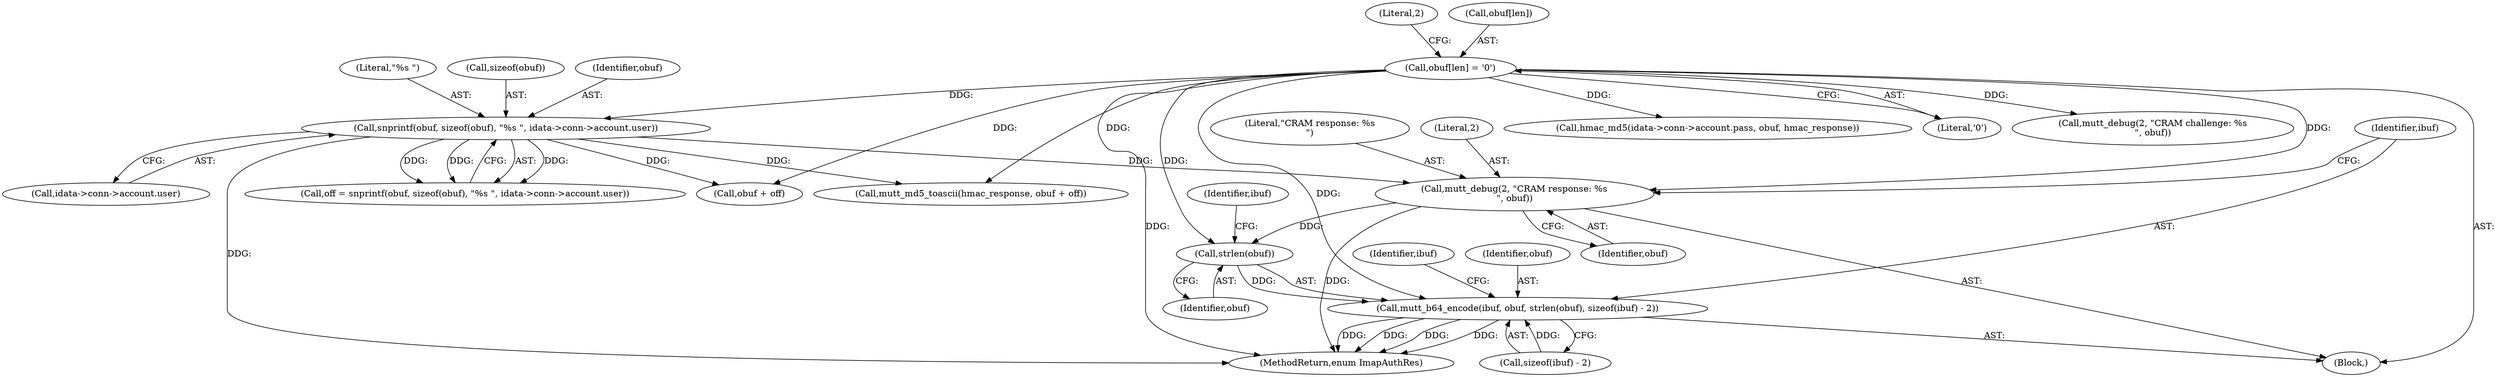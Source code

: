 digraph "0_neomutt_6f163e07ae68654d7ac5268cbb7565f6df79ad85@API" {
"1000238" [label="(Call,strlen(obuf))"];
"1000192" [label="(Call,obuf[len] = '\0')"];
"1000231" [label="(Call,mutt_debug(2, \"CRAM response: %s\n\", obuf))"];
"1000214" [label="(Call,snprintf(obuf, sizeof(obuf), \"%s \", idata->conn->account.user))"];
"1000235" [label="(Call,mutt_b64_encode(ibuf, obuf, strlen(obuf), sizeof(ibuf) - 2))"];
"1000219" [label="(Call,idata->conn->account.user)"];
"1000239" [label="(Identifier,obuf)"];
"1000212" [label="(Call,off = snprintf(obuf, sizeof(obuf), \"%s \", idata->conn->account.user))"];
"1000235" [label="(Call,mutt_b64_encode(ibuf, obuf, strlen(obuf), sizeof(ibuf) - 2))"];
"1000242" [label="(Identifier,ibuf)"];
"1000237" [label="(Identifier,obuf)"];
"1000218" [label="(Literal,\"%s \")"];
"1000214" [label="(Call,snprintf(obuf, sizeof(obuf), \"%s \", idata->conn->account.user))"];
"1000233" [label="(Literal,\"CRAM response: %s\n\")"];
"1000240" [label="(Call,sizeof(ibuf) - 2)"];
"1000108" [label="(Block,)"];
"1000228" [label="(Call,obuf + off)"];
"1000232" [label="(Literal,2)"];
"1000192" [label="(Call,obuf[len] = '\0')"];
"1000201" [label="(Call,hmac_md5(idata->conn->account.pass, obuf, hmac_response))"];
"1000196" [label="(Literal,'\0')"];
"1000216" [label="(Call,sizeof(obuf))"];
"1000238" [label="(Call,strlen(obuf))"];
"1000245" [label="(Identifier,ibuf)"];
"1000231" [label="(Call,mutt_debug(2, \"CRAM response: %s\n\", obuf))"];
"1000236" [label="(Identifier,ibuf)"];
"1000215" [label="(Identifier,obuf)"];
"1000234" [label="(Identifier,obuf)"];
"1000198" [label="(Literal,2)"];
"1000226" [label="(Call,mutt_md5_toascii(hmac_response, obuf + off))"];
"1000284" [label="(MethodReturn,enum ImapAuthRes)"];
"1000197" [label="(Call,mutt_debug(2, \"CRAM challenge: %s\n\", obuf))"];
"1000193" [label="(Call,obuf[len])"];
"1000238" -> "1000235"  [label="AST: "];
"1000238" -> "1000239"  [label="CFG: "];
"1000239" -> "1000238"  [label="AST: "];
"1000242" -> "1000238"  [label="CFG: "];
"1000238" -> "1000235"  [label="DDG: "];
"1000192" -> "1000238"  [label="DDG: "];
"1000231" -> "1000238"  [label="DDG: "];
"1000192" -> "1000108"  [label="AST: "];
"1000192" -> "1000196"  [label="CFG: "];
"1000193" -> "1000192"  [label="AST: "];
"1000196" -> "1000192"  [label="AST: "];
"1000198" -> "1000192"  [label="CFG: "];
"1000192" -> "1000284"  [label="DDG: "];
"1000192" -> "1000197"  [label="DDG: "];
"1000192" -> "1000201"  [label="DDG: "];
"1000192" -> "1000214"  [label="DDG: "];
"1000192" -> "1000226"  [label="DDG: "];
"1000192" -> "1000228"  [label="DDG: "];
"1000192" -> "1000231"  [label="DDG: "];
"1000192" -> "1000235"  [label="DDG: "];
"1000231" -> "1000108"  [label="AST: "];
"1000231" -> "1000234"  [label="CFG: "];
"1000232" -> "1000231"  [label="AST: "];
"1000233" -> "1000231"  [label="AST: "];
"1000234" -> "1000231"  [label="AST: "];
"1000236" -> "1000231"  [label="CFG: "];
"1000231" -> "1000284"  [label="DDG: "];
"1000214" -> "1000231"  [label="DDG: "];
"1000214" -> "1000212"  [label="AST: "];
"1000214" -> "1000219"  [label="CFG: "];
"1000215" -> "1000214"  [label="AST: "];
"1000216" -> "1000214"  [label="AST: "];
"1000218" -> "1000214"  [label="AST: "];
"1000219" -> "1000214"  [label="AST: "];
"1000212" -> "1000214"  [label="CFG: "];
"1000214" -> "1000284"  [label="DDG: "];
"1000214" -> "1000212"  [label="DDG: "];
"1000214" -> "1000212"  [label="DDG: "];
"1000214" -> "1000212"  [label="DDG: "];
"1000214" -> "1000226"  [label="DDG: "];
"1000214" -> "1000228"  [label="DDG: "];
"1000235" -> "1000108"  [label="AST: "];
"1000235" -> "1000240"  [label="CFG: "];
"1000236" -> "1000235"  [label="AST: "];
"1000237" -> "1000235"  [label="AST: "];
"1000240" -> "1000235"  [label="AST: "];
"1000245" -> "1000235"  [label="CFG: "];
"1000235" -> "1000284"  [label="DDG: "];
"1000235" -> "1000284"  [label="DDG: "];
"1000235" -> "1000284"  [label="DDG: "];
"1000235" -> "1000284"  [label="DDG: "];
"1000240" -> "1000235"  [label="DDG: "];
}
